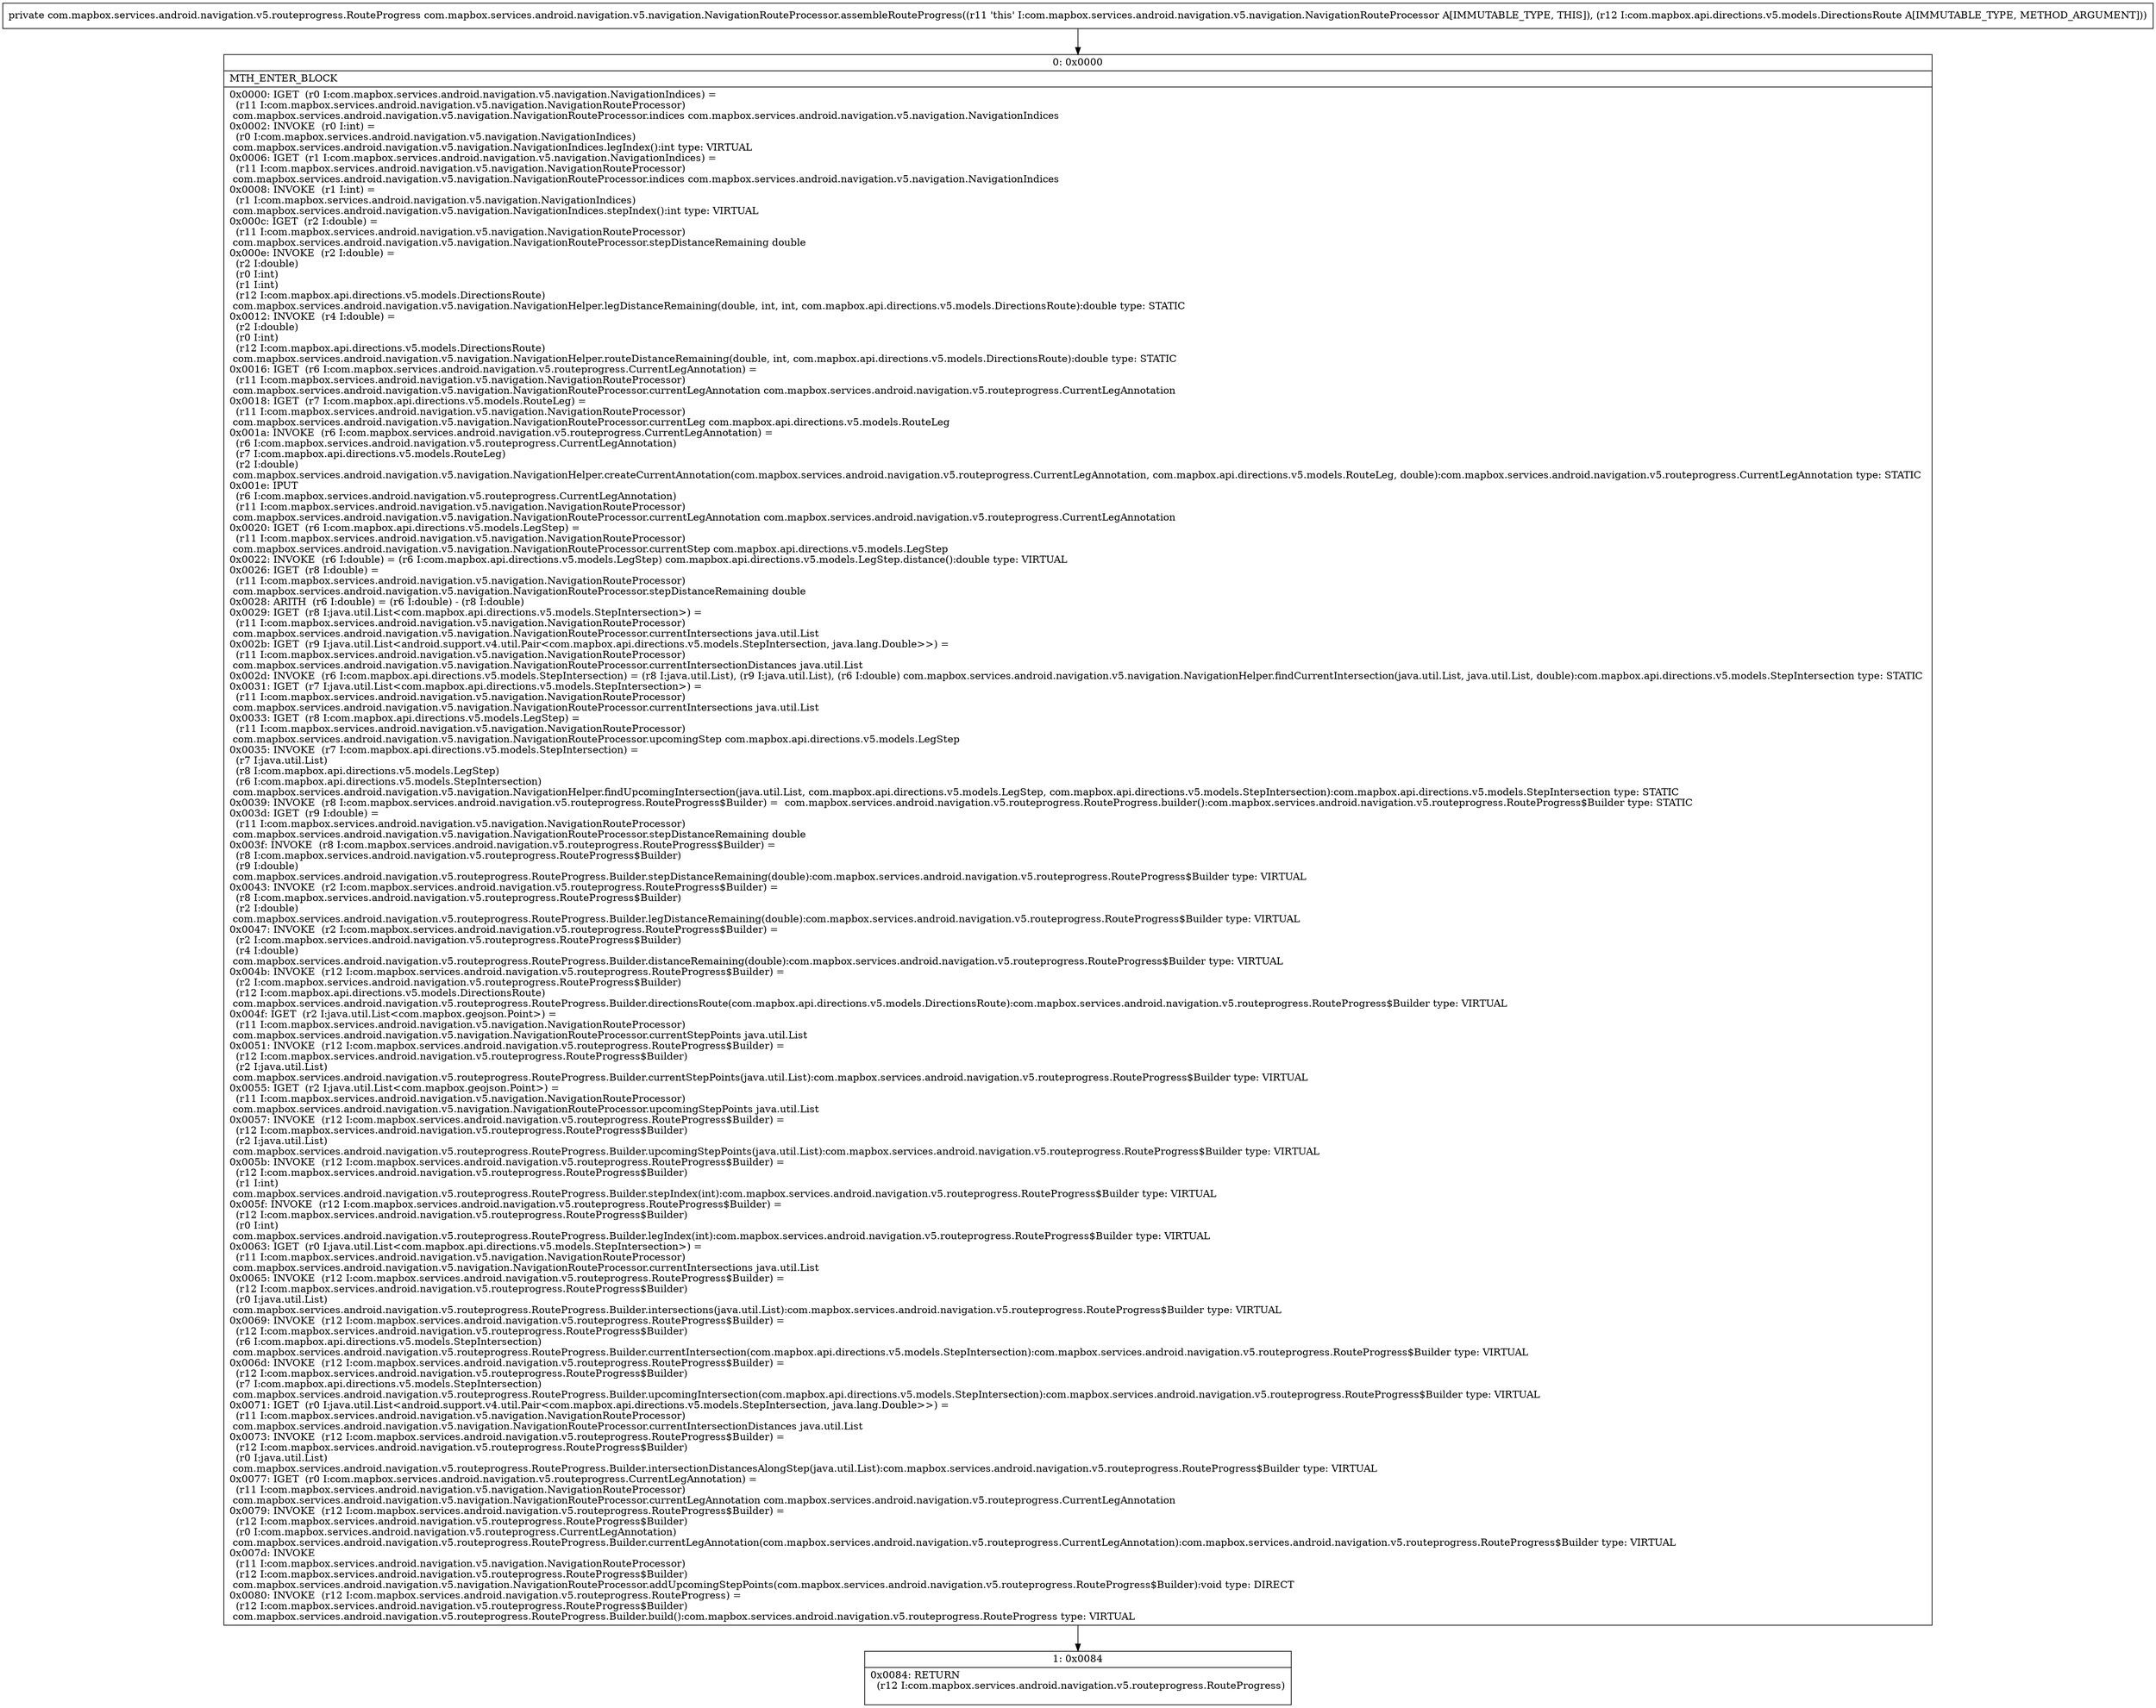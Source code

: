 digraph "CFG forcom.mapbox.services.android.navigation.v5.navigation.NavigationRouteProcessor.assembleRouteProgress(Lcom\/mapbox\/api\/directions\/v5\/models\/DirectionsRoute;)Lcom\/mapbox\/services\/android\/navigation\/v5\/routeprogress\/RouteProgress;" {
Node_0 [shape=record,label="{0\:\ 0x0000|MTH_ENTER_BLOCK\l|0x0000: IGET  (r0 I:com.mapbox.services.android.navigation.v5.navigation.NavigationIndices) = \l  (r11 I:com.mapbox.services.android.navigation.v5.navigation.NavigationRouteProcessor)\l com.mapbox.services.android.navigation.v5.navigation.NavigationRouteProcessor.indices com.mapbox.services.android.navigation.v5.navigation.NavigationIndices \l0x0002: INVOKE  (r0 I:int) = \l  (r0 I:com.mapbox.services.android.navigation.v5.navigation.NavigationIndices)\l com.mapbox.services.android.navigation.v5.navigation.NavigationIndices.legIndex():int type: VIRTUAL \l0x0006: IGET  (r1 I:com.mapbox.services.android.navigation.v5.navigation.NavigationIndices) = \l  (r11 I:com.mapbox.services.android.navigation.v5.navigation.NavigationRouteProcessor)\l com.mapbox.services.android.navigation.v5.navigation.NavigationRouteProcessor.indices com.mapbox.services.android.navigation.v5.navigation.NavigationIndices \l0x0008: INVOKE  (r1 I:int) = \l  (r1 I:com.mapbox.services.android.navigation.v5.navigation.NavigationIndices)\l com.mapbox.services.android.navigation.v5.navigation.NavigationIndices.stepIndex():int type: VIRTUAL \l0x000c: IGET  (r2 I:double) = \l  (r11 I:com.mapbox.services.android.navigation.v5.navigation.NavigationRouteProcessor)\l com.mapbox.services.android.navigation.v5.navigation.NavigationRouteProcessor.stepDistanceRemaining double \l0x000e: INVOKE  (r2 I:double) = \l  (r2 I:double)\l  (r0 I:int)\l  (r1 I:int)\l  (r12 I:com.mapbox.api.directions.v5.models.DirectionsRoute)\l com.mapbox.services.android.navigation.v5.navigation.NavigationHelper.legDistanceRemaining(double, int, int, com.mapbox.api.directions.v5.models.DirectionsRoute):double type: STATIC \l0x0012: INVOKE  (r4 I:double) = \l  (r2 I:double)\l  (r0 I:int)\l  (r12 I:com.mapbox.api.directions.v5.models.DirectionsRoute)\l com.mapbox.services.android.navigation.v5.navigation.NavigationHelper.routeDistanceRemaining(double, int, com.mapbox.api.directions.v5.models.DirectionsRoute):double type: STATIC \l0x0016: IGET  (r6 I:com.mapbox.services.android.navigation.v5.routeprogress.CurrentLegAnnotation) = \l  (r11 I:com.mapbox.services.android.navigation.v5.navigation.NavigationRouteProcessor)\l com.mapbox.services.android.navigation.v5.navigation.NavigationRouteProcessor.currentLegAnnotation com.mapbox.services.android.navigation.v5.routeprogress.CurrentLegAnnotation \l0x0018: IGET  (r7 I:com.mapbox.api.directions.v5.models.RouteLeg) = \l  (r11 I:com.mapbox.services.android.navigation.v5.navigation.NavigationRouteProcessor)\l com.mapbox.services.android.navigation.v5.navigation.NavigationRouteProcessor.currentLeg com.mapbox.api.directions.v5.models.RouteLeg \l0x001a: INVOKE  (r6 I:com.mapbox.services.android.navigation.v5.routeprogress.CurrentLegAnnotation) = \l  (r6 I:com.mapbox.services.android.navigation.v5.routeprogress.CurrentLegAnnotation)\l  (r7 I:com.mapbox.api.directions.v5.models.RouteLeg)\l  (r2 I:double)\l com.mapbox.services.android.navigation.v5.navigation.NavigationHelper.createCurrentAnnotation(com.mapbox.services.android.navigation.v5.routeprogress.CurrentLegAnnotation, com.mapbox.api.directions.v5.models.RouteLeg, double):com.mapbox.services.android.navigation.v5.routeprogress.CurrentLegAnnotation type: STATIC \l0x001e: IPUT  \l  (r6 I:com.mapbox.services.android.navigation.v5.routeprogress.CurrentLegAnnotation)\l  (r11 I:com.mapbox.services.android.navigation.v5.navigation.NavigationRouteProcessor)\l com.mapbox.services.android.navigation.v5.navigation.NavigationRouteProcessor.currentLegAnnotation com.mapbox.services.android.navigation.v5.routeprogress.CurrentLegAnnotation \l0x0020: IGET  (r6 I:com.mapbox.api.directions.v5.models.LegStep) = \l  (r11 I:com.mapbox.services.android.navigation.v5.navigation.NavigationRouteProcessor)\l com.mapbox.services.android.navigation.v5.navigation.NavigationRouteProcessor.currentStep com.mapbox.api.directions.v5.models.LegStep \l0x0022: INVOKE  (r6 I:double) = (r6 I:com.mapbox.api.directions.v5.models.LegStep) com.mapbox.api.directions.v5.models.LegStep.distance():double type: VIRTUAL \l0x0026: IGET  (r8 I:double) = \l  (r11 I:com.mapbox.services.android.navigation.v5.navigation.NavigationRouteProcessor)\l com.mapbox.services.android.navigation.v5.navigation.NavigationRouteProcessor.stepDistanceRemaining double \l0x0028: ARITH  (r6 I:double) = (r6 I:double) \- (r8 I:double) \l0x0029: IGET  (r8 I:java.util.List\<com.mapbox.api.directions.v5.models.StepIntersection\>) = \l  (r11 I:com.mapbox.services.android.navigation.v5.navigation.NavigationRouteProcessor)\l com.mapbox.services.android.navigation.v5.navigation.NavigationRouteProcessor.currentIntersections java.util.List \l0x002b: IGET  (r9 I:java.util.List\<android.support.v4.util.Pair\<com.mapbox.api.directions.v5.models.StepIntersection, java.lang.Double\>\>) = \l  (r11 I:com.mapbox.services.android.navigation.v5.navigation.NavigationRouteProcessor)\l com.mapbox.services.android.navigation.v5.navigation.NavigationRouteProcessor.currentIntersectionDistances java.util.List \l0x002d: INVOKE  (r6 I:com.mapbox.api.directions.v5.models.StepIntersection) = (r8 I:java.util.List), (r9 I:java.util.List), (r6 I:double) com.mapbox.services.android.navigation.v5.navigation.NavigationHelper.findCurrentIntersection(java.util.List, java.util.List, double):com.mapbox.api.directions.v5.models.StepIntersection type: STATIC \l0x0031: IGET  (r7 I:java.util.List\<com.mapbox.api.directions.v5.models.StepIntersection\>) = \l  (r11 I:com.mapbox.services.android.navigation.v5.navigation.NavigationRouteProcessor)\l com.mapbox.services.android.navigation.v5.navigation.NavigationRouteProcessor.currentIntersections java.util.List \l0x0033: IGET  (r8 I:com.mapbox.api.directions.v5.models.LegStep) = \l  (r11 I:com.mapbox.services.android.navigation.v5.navigation.NavigationRouteProcessor)\l com.mapbox.services.android.navigation.v5.navigation.NavigationRouteProcessor.upcomingStep com.mapbox.api.directions.v5.models.LegStep \l0x0035: INVOKE  (r7 I:com.mapbox.api.directions.v5.models.StepIntersection) = \l  (r7 I:java.util.List)\l  (r8 I:com.mapbox.api.directions.v5.models.LegStep)\l  (r6 I:com.mapbox.api.directions.v5.models.StepIntersection)\l com.mapbox.services.android.navigation.v5.navigation.NavigationHelper.findUpcomingIntersection(java.util.List, com.mapbox.api.directions.v5.models.LegStep, com.mapbox.api.directions.v5.models.StepIntersection):com.mapbox.api.directions.v5.models.StepIntersection type: STATIC \l0x0039: INVOKE  (r8 I:com.mapbox.services.android.navigation.v5.routeprogress.RouteProgress$Builder) =  com.mapbox.services.android.navigation.v5.routeprogress.RouteProgress.builder():com.mapbox.services.android.navigation.v5.routeprogress.RouteProgress$Builder type: STATIC \l0x003d: IGET  (r9 I:double) = \l  (r11 I:com.mapbox.services.android.navigation.v5.navigation.NavigationRouteProcessor)\l com.mapbox.services.android.navigation.v5.navigation.NavigationRouteProcessor.stepDistanceRemaining double \l0x003f: INVOKE  (r8 I:com.mapbox.services.android.navigation.v5.routeprogress.RouteProgress$Builder) = \l  (r8 I:com.mapbox.services.android.navigation.v5.routeprogress.RouteProgress$Builder)\l  (r9 I:double)\l com.mapbox.services.android.navigation.v5.routeprogress.RouteProgress.Builder.stepDistanceRemaining(double):com.mapbox.services.android.navigation.v5.routeprogress.RouteProgress$Builder type: VIRTUAL \l0x0043: INVOKE  (r2 I:com.mapbox.services.android.navigation.v5.routeprogress.RouteProgress$Builder) = \l  (r8 I:com.mapbox.services.android.navigation.v5.routeprogress.RouteProgress$Builder)\l  (r2 I:double)\l com.mapbox.services.android.navigation.v5.routeprogress.RouteProgress.Builder.legDistanceRemaining(double):com.mapbox.services.android.navigation.v5.routeprogress.RouteProgress$Builder type: VIRTUAL \l0x0047: INVOKE  (r2 I:com.mapbox.services.android.navigation.v5.routeprogress.RouteProgress$Builder) = \l  (r2 I:com.mapbox.services.android.navigation.v5.routeprogress.RouteProgress$Builder)\l  (r4 I:double)\l com.mapbox.services.android.navigation.v5.routeprogress.RouteProgress.Builder.distanceRemaining(double):com.mapbox.services.android.navigation.v5.routeprogress.RouteProgress$Builder type: VIRTUAL \l0x004b: INVOKE  (r12 I:com.mapbox.services.android.navigation.v5.routeprogress.RouteProgress$Builder) = \l  (r2 I:com.mapbox.services.android.navigation.v5.routeprogress.RouteProgress$Builder)\l  (r12 I:com.mapbox.api.directions.v5.models.DirectionsRoute)\l com.mapbox.services.android.navigation.v5.routeprogress.RouteProgress.Builder.directionsRoute(com.mapbox.api.directions.v5.models.DirectionsRoute):com.mapbox.services.android.navigation.v5.routeprogress.RouteProgress$Builder type: VIRTUAL \l0x004f: IGET  (r2 I:java.util.List\<com.mapbox.geojson.Point\>) = \l  (r11 I:com.mapbox.services.android.navigation.v5.navigation.NavigationRouteProcessor)\l com.mapbox.services.android.navigation.v5.navigation.NavigationRouteProcessor.currentStepPoints java.util.List \l0x0051: INVOKE  (r12 I:com.mapbox.services.android.navigation.v5.routeprogress.RouteProgress$Builder) = \l  (r12 I:com.mapbox.services.android.navigation.v5.routeprogress.RouteProgress$Builder)\l  (r2 I:java.util.List)\l com.mapbox.services.android.navigation.v5.routeprogress.RouteProgress.Builder.currentStepPoints(java.util.List):com.mapbox.services.android.navigation.v5.routeprogress.RouteProgress$Builder type: VIRTUAL \l0x0055: IGET  (r2 I:java.util.List\<com.mapbox.geojson.Point\>) = \l  (r11 I:com.mapbox.services.android.navigation.v5.navigation.NavigationRouteProcessor)\l com.mapbox.services.android.navigation.v5.navigation.NavigationRouteProcessor.upcomingStepPoints java.util.List \l0x0057: INVOKE  (r12 I:com.mapbox.services.android.navigation.v5.routeprogress.RouteProgress$Builder) = \l  (r12 I:com.mapbox.services.android.navigation.v5.routeprogress.RouteProgress$Builder)\l  (r2 I:java.util.List)\l com.mapbox.services.android.navigation.v5.routeprogress.RouteProgress.Builder.upcomingStepPoints(java.util.List):com.mapbox.services.android.navigation.v5.routeprogress.RouteProgress$Builder type: VIRTUAL \l0x005b: INVOKE  (r12 I:com.mapbox.services.android.navigation.v5.routeprogress.RouteProgress$Builder) = \l  (r12 I:com.mapbox.services.android.navigation.v5.routeprogress.RouteProgress$Builder)\l  (r1 I:int)\l com.mapbox.services.android.navigation.v5.routeprogress.RouteProgress.Builder.stepIndex(int):com.mapbox.services.android.navigation.v5.routeprogress.RouteProgress$Builder type: VIRTUAL \l0x005f: INVOKE  (r12 I:com.mapbox.services.android.navigation.v5.routeprogress.RouteProgress$Builder) = \l  (r12 I:com.mapbox.services.android.navigation.v5.routeprogress.RouteProgress$Builder)\l  (r0 I:int)\l com.mapbox.services.android.navigation.v5.routeprogress.RouteProgress.Builder.legIndex(int):com.mapbox.services.android.navigation.v5.routeprogress.RouteProgress$Builder type: VIRTUAL \l0x0063: IGET  (r0 I:java.util.List\<com.mapbox.api.directions.v5.models.StepIntersection\>) = \l  (r11 I:com.mapbox.services.android.navigation.v5.navigation.NavigationRouteProcessor)\l com.mapbox.services.android.navigation.v5.navigation.NavigationRouteProcessor.currentIntersections java.util.List \l0x0065: INVOKE  (r12 I:com.mapbox.services.android.navigation.v5.routeprogress.RouteProgress$Builder) = \l  (r12 I:com.mapbox.services.android.navigation.v5.routeprogress.RouteProgress$Builder)\l  (r0 I:java.util.List)\l com.mapbox.services.android.navigation.v5.routeprogress.RouteProgress.Builder.intersections(java.util.List):com.mapbox.services.android.navigation.v5.routeprogress.RouteProgress$Builder type: VIRTUAL \l0x0069: INVOKE  (r12 I:com.mapbox.services.android.navigation.v5.routeprogress.RouteProgress$Builder) = \l  (r12 I:com.mapbox.services.android.navigation.v5.routeprogress.RouteProgress$Builder)\l  (r6 I:com.mapbox.api.directions.v5.models.StepIntersection)\l com.mapbox.services.android.navigation.v5.routeprogress.RouteProgress.Builder.currentIntersection(com.mapbox.api.directions.v5.models.StepIntersection):com.mapbox.services.android.navigation.v5.routeprogress.RouteProgress$Builder type: VIRTUAL \l0x006d: INVOKE  (r12 I:com.mapbox.services.android.navigation.v5.routeprogress.RouteProgress$Builder) = \l  (r12 I:com.mapbox.services.android.navigation.v5.routeprogress.RouteProgress$Builder)\l  (r7 I:com.mapbox.api.directions.v5.models.StepIntersection)\l com.mapbox.services.android.navigation.v5.routeprogress.RouteProgress.Builder.upcomingIntersection(com.mapbox.api.directions.v5.models.StepIntersection):com.mapbox.services.android.navigation.v5.routeprogress.RouteProgress$Builder type: VIRTUAL \l0x0071: IGET  (r0 I:java.util.List\<android.support.v4.util.Pair\<com.mapbox.api.directions.v5.models.StepIntersection, java.lang.Double\>\>) = \l  (r11 I:com.mapbox.services.android.navigation.v5.navigation.NavigationRouteProcessor)\l com.mapbox.services.android.navigation.v5.navigation.NavigationRouteProcessor.currentIntersectionDistances java.util.List \l0x0073: INVOKE  (r12 I:com.mapbox.services.android.navigation.v5.routeprogress.RouteProgress$Builder) = \l  (r12 I:com.mapbox.services.android.navigation.v5.routeprogress.RouteProgress$Builder)\l  (r0 I:java.util.List)\l com.mapbox.services.android.navigation.v5.routeprogress.RouteProgress.Builder.intersectionDistancesAlongStep(java.util.List):com.mapbox.services.android.navigation.v5.routeprogress.RouteProgress$Builder type: VIRTUAL \l0x0077: IGET  (r0 I:com.mapbox.services.android.navigation.v5.routeprogress.CurrentLegAnnotation) = \l  (r11 I:com.mapbox.services.android.navigation.v5.navigation.NavigationRouteProcessor)\l com.mapbox.services.android.navigation.v5.navigation.NavigationRouteProcessor.currentLegAnnotation com.mapbox.services.android.navigation.v5.routeprogress.CurrentLegAnnotation \l0x0079: INVOKE  (r12 I:com.mapbox.services.android.navigation.v5.routeprogress.RouteProgress$Builder) = \l  (r12 I:com.mapbox.services.android.navigation.v5.routeprogress.RouteProgress$Builder)\l  (r0 I:com.mapbox.services.android.navigation.v5.routeprogress.CurrentLegAnnotation)\l com.mapbox.services.android.navigation.v5.routeprogress.RouteProgress.Builder.currentLegAnnotation(com.mapbox.services.android.navigation.v5.routeprogress.CurrentLegAnnotation):com.mapbox.services.android.navigation.v5.routeprogress.RouteProgress$Builder type: VIRTUAL \l0x007d: INVOKE  \l  (r11 I:com.mapbox.services.android.navigation.v5.navigation.NavigationRouteProcessor)\l  (r12 I:com.mapbox.services.android.navigation.v5.routeprogress.RouteProgress$Builder)\l com.mapbox.services.android.navigation.v5.navigation.NavigationRouteProcessor.addUpcomingStepPoints(com.mapbox.services.android.navigation.v5.routeprogress.RouteProgress$Builder):void type: DIRECT \l0x0080: INVOKE  (r12 I:com.mapbox.services.android.navigation.v5.routeprogress.RouteProgress) = \l  (r12 I:com.mapbox.services.android.navigation.v5.routeprogress.RouteProgress$Builder)\l com.mapbox.services.android.navigation.v5.routeprogress.RouteProgress.Builder.build():com.mapbox.services.android.navigation.v5.routeprogress.RouteProgress type: VIRTUAL \l}"];
Node_1 [shape=record,label="{1\:\ 0x0084|0x0084: RETURN  \l  (r12 I:com.mapbox.services.android.navigation.v5.routeprogress.RouteProgress)\l \l}"];
MethodNode[shape=record,label="{private com.mapbox.services.android.navigation.v5.routeprogress.RouteProgress com.mapbox.services.android.navigation.v5.navigation.NavigationRouteProcessor.assembleRouteProgress((r11 'this' I:com.mapbox.services.android.navigation.v5.navigation.NavigationRouteProcessor A[IMMUTABLE_TYPE, THIS]), (r12 I:com.mapbox.api.directions.v5.models.DirectionsRoute A[IMMUTABLE_TYPE, METHOD_ARGUMENT])) }"];
MethodNode -> Node_0;
Node_0 -> Node_1;
}

